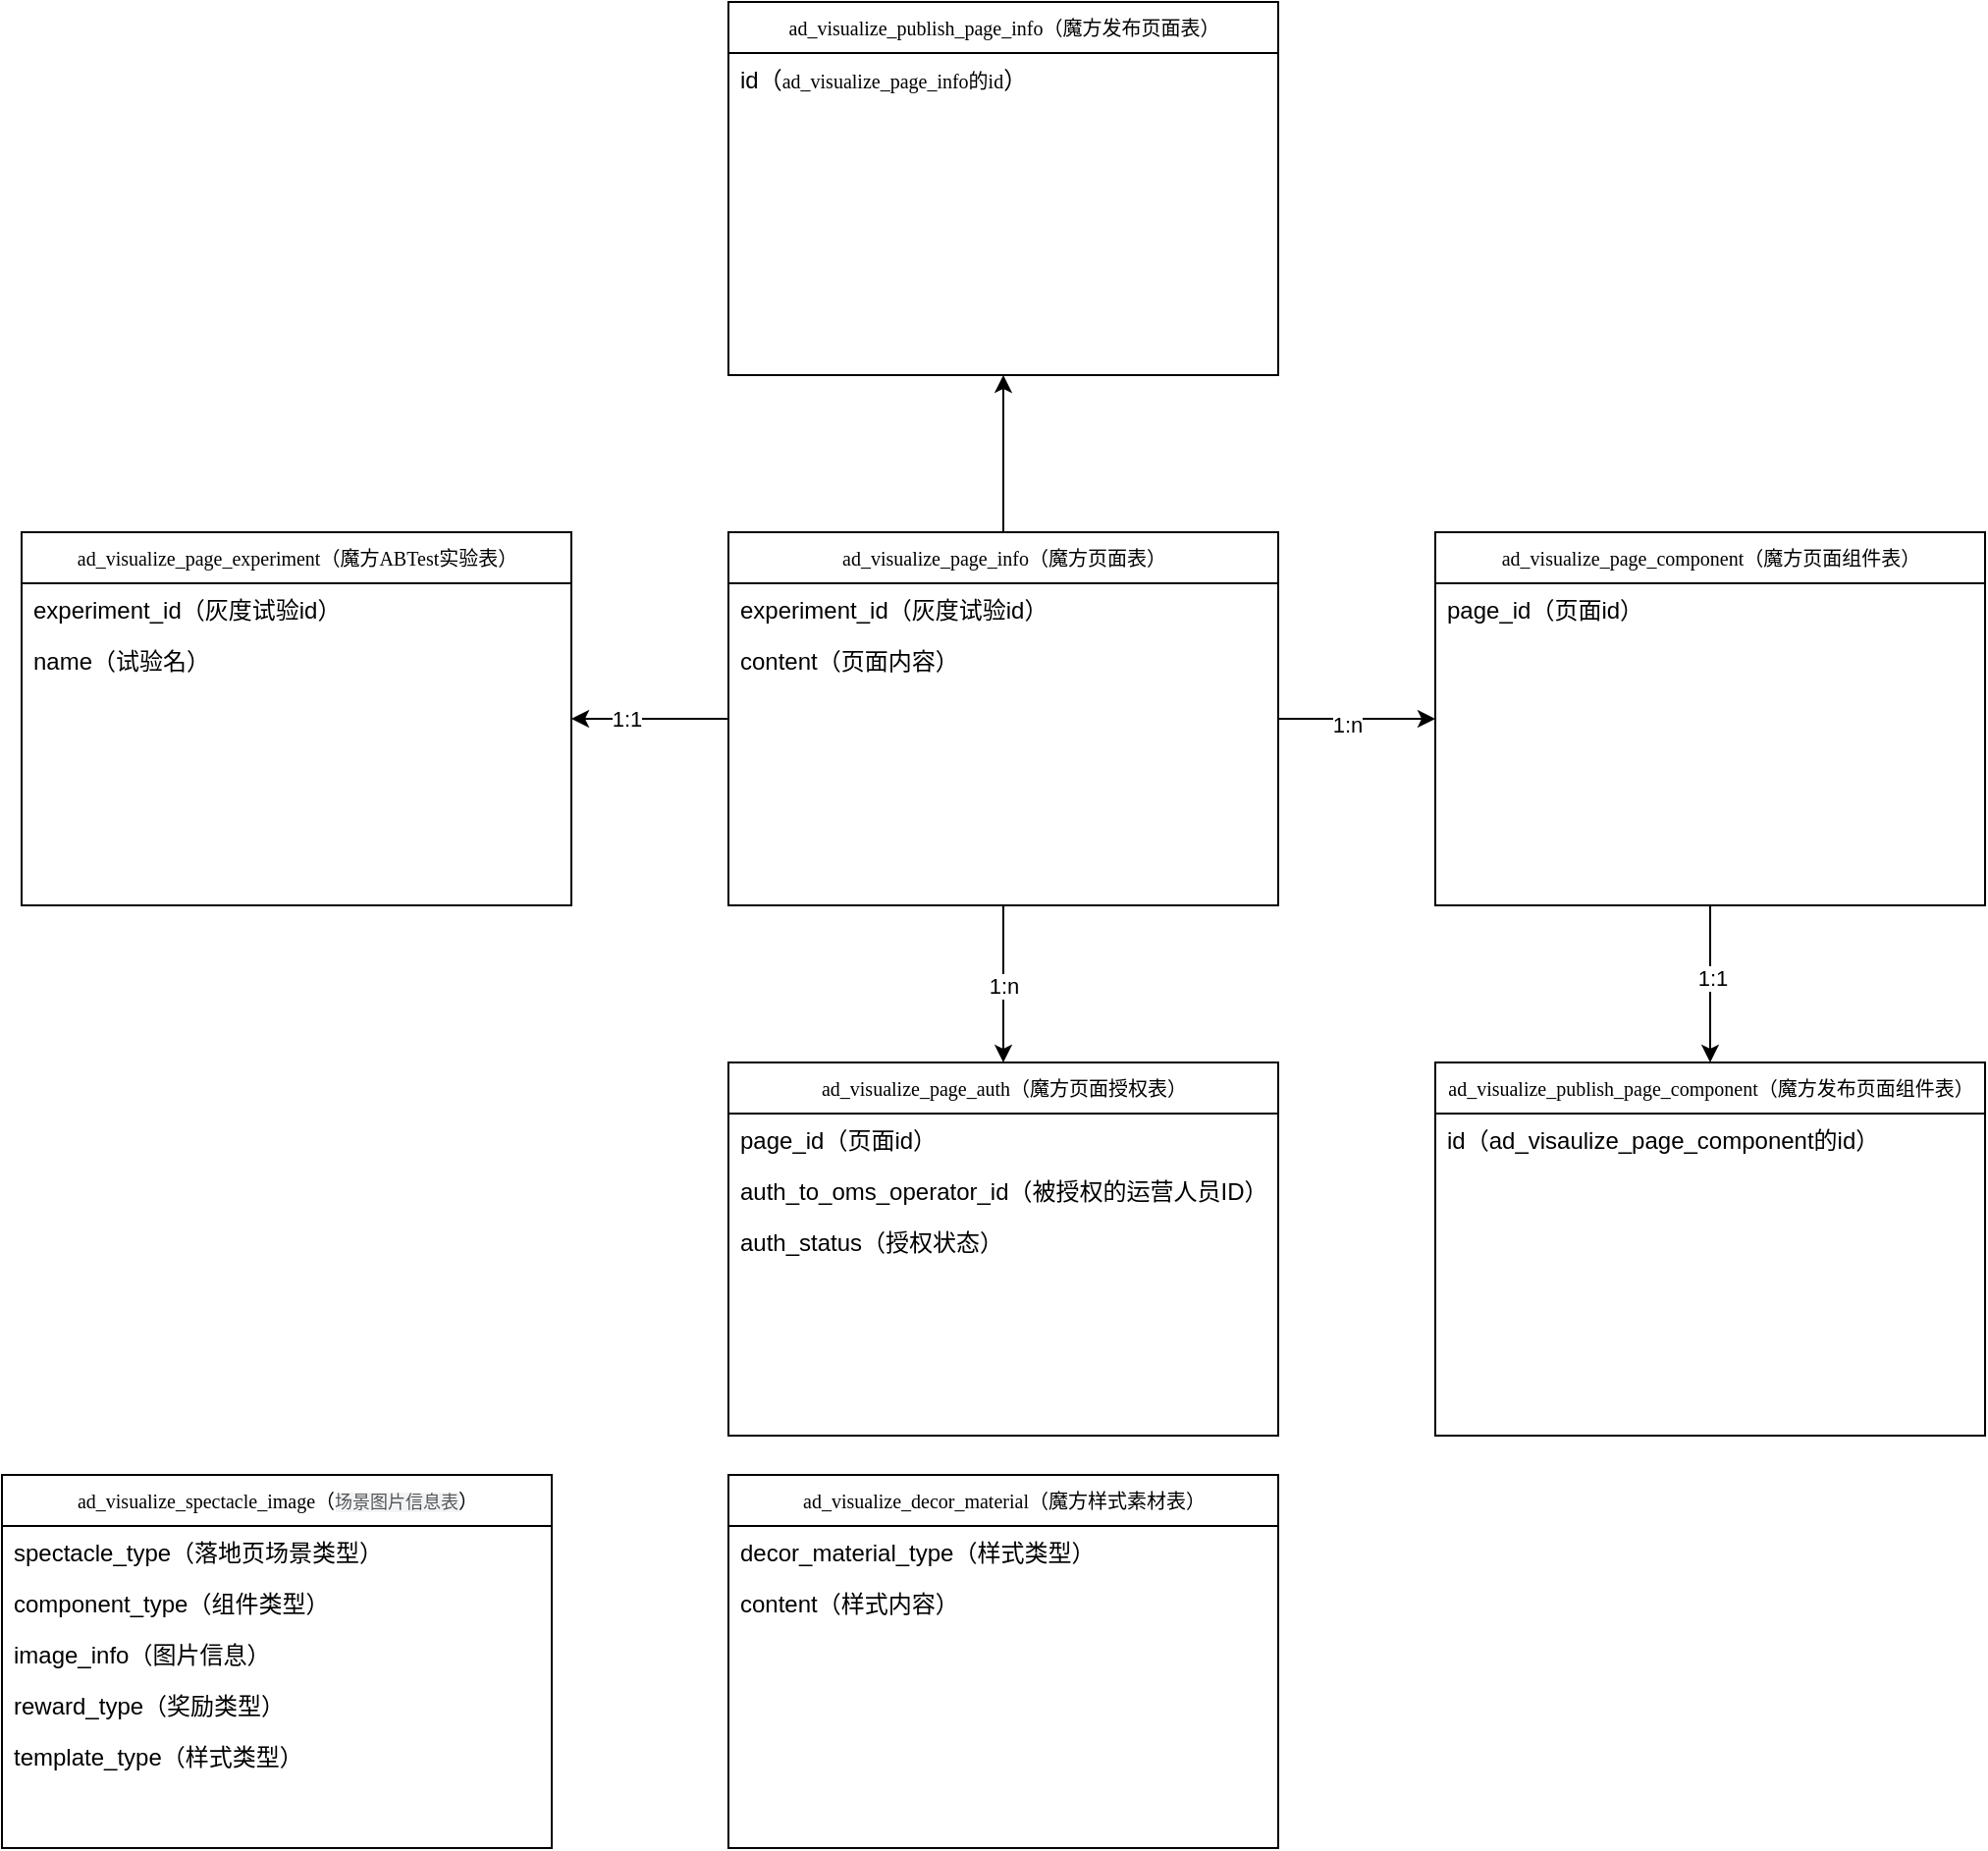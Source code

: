 <mxfile version="14.6.11" type="github">
  <diagram name="Page-1" id="c4acf3e9-155e-7222-9cf6-157b1a14988f">
    <mxGraphModel dx="2698" dy="2073" grid="1" gridSize="10" guides="1" tooltips="1" connect="1" arrows="1" fold="1" page="1" pageScale="1" pageWidth="850" pageHeight="1100" background="#ffffff" math="0" shadow="0">
      <root>
        <mxCell id="0" />
        <mxCell id="1" parent="0" />
        <mxCell id="A4AHGjfi9aMV04wvf9Sm-22" value="" style="edgeStyle=orthogonalEdgeStyle;rounded=0;orthogonalLoop=1;jettySize=auto;html=1;" edge="1" parent="1" source="17acba5748e5396b-20" target="A4AHGjfi9aMV04wvf9Sm-18">
          <mxGeometry relative="1" as="geometry" />
        </mxCell>
        <mxCell id="A4AHGjfi9aMV04wvf9Sm-23" value="1:n" style="edgeLabel;html=1;align=center;verticalAlign=middle;resizable=0;points=[];" vertex="1" connectable="0" parent="A4AHGjfi9aMV04wvf9Sm-22">
          <mxGeometry x="0.025" y="3" relative="1" as="geometry">
            <mxPoint x="-3" as="offset" />
          </mxGeometry>
        </mxCell>
        <mxCell id="A4AHGjfi9aMV04wvf9Sm-28" value="" style="edgeStyle=orthogonalEdgeStyle;rounded=0;orthogonalLoop=1;jettySize=auto;html=1;" edge="1" parent="1" source="17acba5748e5396b-20" target="A4AHGjfi9aMV04wvf9Sm-24">
          <mxGeometry relative="1" as="geometry" />
        </mxCell>
        <mxCell id="A4AHGjfi9aMV04wvf9Sm-34" value="1:n" style="edgeLabel;html=1;align=center;verticalAlign=middle;resizable=0;points=[];" vertex="1" connectable="0" parent="A4AHGjfi9aMV04wvf9Sm-28">
          <mxGeometry x="-0.125" y="-3" relative="1" as="geometry">
            <mxPoint as="offset" />
          </mxGeometry>
        </mxCell>
        <mxCell id="A4AHGjfi9aMV04wvf9Sm-33" value="" style="edgeStyle=orthogonalEdgeStyle;rounded=0;orthogonalLoop=1;jettySize=auto;html=1;" edge="1" parent="1" source="17acba5748e5396b-20" target="A4AHGjfi9aMV04wvf9Sm-29">
          <mxGeometry relative="1" as="geometry" />
        </mxCell>
        <mxCell id="A4AHGjfi9aMV04wvf9Sm-35" value="1:1" style="edgeLabel;html=1;align=center;verticalAlign=middle;resizable=0;points=[];" vertex="1" connectable="0" parent="A4AHGjfi9aMV04wvf9Sm-33">
          <mxGeometry x="0.3" relative="1" as="geometry">
            <mxPoint as="offset" />
          </mxGeometry>
        </mxCell>
        <mxCell id="A4AHGjfi9aMV04wvf9Sm-40" value="" style="edgeStyle=orthogonalEdgeStyle;rounded=0;orthogonalLoop=1;jettySize=auto;html=1;" edge="1" parent="1" source="17acba5748e5396b-20" target="A4AHGjfi9aMV04wvf9Sm-36">
          <mxGeometry relative="1" as="geometry" />
        </mxCell>
        <mxCell id="17acba5748e5396b-20" value="ad_visualize_page_info（魔方页面表）" style="swimlane;html=1;fontStyle=0;childLayout=stackLayout;horizontal=1;startSize=26;fillColor=none;horizontalStack=0;resizeParent=1;resizeLast=0;collapsible=1;marginBottom=0;swimlaneFillColor=#ffffff;rounded=0;shadow=0;comic=0;labelBackgroundColor=none;strokeWidth=1;fontFamily=Verdana;fontSize=10;align=center;" parent="1" vertex="1">
          <mxGeometry x="200" y="130" width="280" height="190" as="geometry" />
        </mxCell>
        <mxCell id="17acba5748e5396b-21" value="experiment_id（灰度试验id）" style="text;html=1;strokeColor=none;fillColor=none;align=left;verticalAlign=top;spacingLeft=4;spacingRight=4;whiteSpace=wrap;overflow=hidden;rotatable=0;points=[[0,0.5],[1,0.5]];portConstraint=eastwest;" parent="17acba5748e5396b-20" vertex="1">
          <mxGeometry y="26" width="280" height="26" as="geometry" />
        </mxCell>
        <mxCell id="17acba5748e5396b-26" value="content（页面内容）" style="text;html=1;strokeColor=none;fillColor=none;align=left;verticalAlign=top;spacingLeft=4;spacingRight=4;whiteSpace=wrap;overflow=hidden;rotatable=0;points=[[0,0.5],[1,0.5]];portConstraint=eastwest;" parent="17acba5748e5396b-20" vertex="1">
          <mxGeometry y="52" width="280" height="26" as="geometry" />
        </mxCell>
        <mxCell id="A4AHGjfi9aMV04wvf9Sm-18" value="ad_visualize_page_auth（魔方页面授权表）" style="swimlane;html=1;fontStyle=0;childLayout=stackLayout;horizontal=1;startSize=26;fillColor=none;horizontalStack=0;resizeParent=1;resizeLast=0;collapsible=1;marginBottom=0;swimlaneFillColor=#ffffff;rounded=0;shadow=0;comic=0;labelBackgroundColor=none;strokeWidth=1;fontFamily=Verdana;fontSize=10;align=center;" vertex="1" parent="1">
          <mxGeometry x="200" y="400" width="280" height="190" as="geometry" />
        </mxCell>
        <mxCell id="A4AHGjfi9aMV04wvf9Sm-19" value="page_id（页面id）" style="text;html=1;strokeColor=none;fillColor=none;align=left;verticalAlign=top;spacingLeft=4;spacingRight=4;whiteSpace=wrap;overflow=hidden;rotatable=0;points=[[0,0.5],[1,0.5]];portConstraint=eastwest;" vertex="1" parent="A4AHGjfi9aMV04wvf9Sm-18">
          <mxGeometry y="26" width="280" height="26" as="geometry" />
        </mxCell>
        <mxCell id="A4AHGjfi9aMV04wvf9Sm-20" value="auth_to_oms_operator_id（被授权的运营人员ID）" style="text;html=1;strokeColor=none;fillColor=none;align=left;verticalAlign=top;spacingLeft=4;spacingRight=4;whiteSpace=wrap;overflow=hidden;rotatable=0;points=[[0,0.5],[1,0.5]];portConstraint=eastwest;" vertex="1" parent="A4AHGjfi9aMV04wvf9Sm-18">
          <mxGeometry y="52" width="280" height="26" as="geometry" />
        </mxCell>
        <mxCell id="A4AHGjfi9aMV04wvf9Sm-21" value="auth_status（授权状态）" style="text;html=1;strokeColor=none;fillColor=none;align=left;verticalAlign=top;spacingLeft=4;spacingRight=4;whiteSpace=wrap;overflow=hidden;rotatable=0;points=[[0,0.5],[1,0.5]];portConstraint=eastwest;" vertex="1" parent="A4AHGjfi9aMV04wvf9Sm-18">
          <mxGeometry y="78" width="280" height="26" as="geometry" />
        </mxCell>
        <mxCell id="A4AHGjfi9aMV04wvf9Sm-45" value="" style="edgeStyle=orthogonalEdgeStyle;rounded=0;orthogonalLoop=1;jettySize=auto;html=1;" edge="1" parent="1" source="A4AHGjfi9aMV04wvf9Sm-24" target="A4AHGjfi9aMV04wvf9Sm-41">
          <mxGeometry relative="1" as="geometry" />
        </mxCell>
        <mxCell id="A4AHGjfi9aMV04wvf9Sm-46" value="1:1" style="edgeLabel;html=1;align=center;verticalAlign=middle;resizable=0;points=[];" vertex="1" connectable="0" parent="A4AHGjfi9aMV04wvf9Sm-45">
          <mxGeometry x="-0.075" y="1" relative="1" as="geometry">
            <mxPoint as="offset" />
          </mxGeometry>
        </mxCell>
        <mxCell id="A4AHGjfi9aMV04wvf9Sm-24" value="ad_visualize_page_component（魔方页面组件表）" style="swimlane;html=1;fontStyle=0;childLayout=stackLayout;horizontal=1;startSize=26;fillColor=none;horizontalStack=0;resizeParent=1;resizeLast=0;collapsible=1;marginBottom=0;swimlaneFillColor=#ffffff;rounded=0;shadow=0;comic=0;labelBackgroundColor=none;strokeWidth=1;fontFamily=Verdana;fontSize=10;align=center;" vertex="1" parent="1">
          <mxGeometry x="560" y="130" width="280" height="190" as="geometry" />
        </mxCell>
        <mxCell id="A4AHGjfi9aMV04wvf9Sm-25" value="page_id（页面id）" style="text;html=1;strokeColor=none;fillColor=none;align=left;verticalAlign=top;spacingLeft=4;spacingRight=4;whiteSpace=wrap;overflow=hidden;rotatable=0;points=[[0,0.5],[1,0.5]];portConstraint=eastwest;" vertex="1" parent="A4AHGjfi9aMV04wvf9Sm-24">
          <mxGeometry y="26" width="280" height="26" as="geometry" />
        </mxCell>
        <mxCell id="A4AHGjfi9aMV04wvf9Sm-29" value="ad_visualize_page_experiment（魔方ABTest实验表）" style="swimlane;html=1;fontStyle=0;childLayout=stackLayout;horizontal=1;startSize=26;fillColor=none;horizontalStack=0;resizeParent=1;resizeLast=0;collapsible=1;marginBottom=0;swimlaneFillColor=#ffffff;rounded=0;shadow=0;comic=0;labelBackgroundColor=none;strokeWidth=1;fontFamily=Verdana;fontSize=10;align=center;" vertex="1" parent="1">
          <mxGeometry x="-160" y="130" width="280" height="190" as="geometry" />
        </mxCell>
        <mxCell id="A4AHGjfi9aMV04wvf9Sm-30" value="experiment_id（灰度试验id）" style="text;html=1;strokeColor=none;fillColor=none;align=left;verticalAlign=top;spacingLeft=4;spacingRight=4;whiteSpace=wrap;overflow=hidden;rotatable=0;points=[[0,0.5],[1,0.5]];portConstraint=eastwest;" vertex="1" parent="A4AHGjfi9aMV04wvf9Sm-29">
          <mxGeometry y="26" width="280" height="26" as="geometry" />
        </mxCell>
        <mxCell id="A4AHGjfi9aMV04wvf9Sm-31" value="name（试验名）" style="text;html=1;strokeColor=none;fillColor=none;align=left;verticalAlign=top;spacingLeft=4;spacingRight=4;whiteSpace=wrap;overflow=hidden;rotatable=0;points=[[0,0.5],[1,0.5]];portConstraint=eastwest;" vertex="1" parent="A4AHGjfi9aMV04wvf9Sm-29">
          <mxGeometry y="52" width="280" height="26" as="geometry" />
        </mxCell>
        <mxCell id="A4AHGjfi9aMV04wvf9Sm-36" value="ad_visualize_publish_page_info（魔方发布页面表）" style="swimlane;html=1;fontStyle=0;childLayout=stackLayout;horizontal=1;startSize=26;fillColor=none;horizontalStack=0;resizeParent=1;resizeLast=0;collapsible=1;marginBottom=0;swimlaneFillColor=#ffffff;rounded=0;shadow=0;comic=0;labelBackgroundColor=none;strokeWidth=1;fontFamily=Verdana;fontSize=10;align=center;" vertex="1" parent="1">
          <mxGeometry x="200" y="-140" width="280" height="190" as="geometry" />
        </mxCell>
        <mxCell id="A4AHGjfi9aMV04wvf9Sm-37" value="id（&lt;span style=&quot;font-family: &amp;#34;verdana&amp;#34; ; font-size: 10px ; text-align: center&quot;&gt;ad_visualize_page_info的id&lt;/span&gt;）" style="text;html=1;strokeColor=none;fillColor=none;align=left;verticalAlign=top;spacingLeft=4;spacingRight=4;whiteSpace=wrap;overflow=hidden;rotatable=0;points=[[0,0.5],[1,0.5]];portConstraint=eastwest;" vertex="1" parent="A4AHGjfi9aMV04wvf9Sm-36">
          <mxGeometry y="26" width="280" height="26" as="geometry" />
        </mxCell>
        <mxCell id="A4AHGjfi9aMV04wvf9Sm-41" value="ad_visualize_publish_page_component（魔方发布页面组件表）" style="swimlane;html=1;fontStyle=0;childLayout=stackLayout;horizontal=1;startSize=26;fillColor=none;horizontalStack=0;resizeParent=1;resizeLast=0;collapsible=1;marginBottom=0;swimlaneFillColor=#ffffff;rounded=0;shadow=0;comic=0;labelBackgroundColor=none;strokeWidth=1;fontFamily=Verdana;fontSize=10;align=center;" vertex="1" parent="1">
          <mxGeometry x="560" y="400" width="280" height="190" as="geometry" />
        </mxCell>
        <mxCell id="A4AHGjfi9aMV04wvf9Sm-42" value="id（ad_visaulize_page_component的id）" style="text;html=1;strokeColor=none;fillColor=none;align=left;verticalAlign=top;spacingLeft=4;spacingRight=4;whiteSpace=wrap;overflow=hidden;rotatable=0;points=[[0,0.5],[1,0.5]];portConstraint=eastwest;" vertex="1" parent="A4AHGjfi9aMV04wvf9Sm-41">
          <mxGeometry y="26" width="280" height="26" as="geometry" />
        </mxCell>
        <mxCell id="A4AHGjfi9aMV04wvf9Sm-47" value="ad_visualize_spectacle_image（&lt;span style=&quot;background-color: rgb(242 , 244 , 245) ; color: rgba(0 , 0 , 0 , 0.65) ; font-family: , &amp;#34;consolas&amp;#34; , &amp;#34;liberation mono&amp;#34; , &amp;#34;menlo&amp;#34; , &amp;#34;courier&amp;#34; , monospace ; font-size: 0.9em&quot;&gt;场景图片信息表&lt;/span&gt;&lt;span&gt;）&lt;/span&gt;" style="swimlane;html=1;fontStyle=0;childLayout=stackLayout;horizontal=1;startSize=26;fillColor=none;horizontalStack=0;resizeParent=1;resizeLast=0;collapsible=1;marginBottom=0;swimlaneFillColor=#ffffff;rounded=0;shadow=0;comic=0;labelBackgroundColor=none;strokeWidth=1;fontFamily=Verdana;fontSize=10;align=center;" vertex="1" parent="1">
          <mxGeometry x="-170" y="610" width="280" height="190" as="geometry" />
        </mxCell>
        <mxCell id="A4AHGjfi9aMV04wvf9Sm-48" value="spectacle_type（落地页场景类型）" style="text;html=1;strokeColor=none;fillColor=none;align=left;verticalAlign=top;spacingLeft=4;spacingRight=4;whiteSpace=wrap;overflow=hidden;rotatable=0;points=[[0,0.5],[1,0.5]];portConstraint=eastwest;" vertex="1" parent="A4AHGjfi9aMV04wvf9Sm-47">
          <mxGeometry y="26" width="280" height="26" as="geometry" />
        </mxCell>
        <mxCell id="A4AHGjfi9aMV04wvf9Sm-49" value="component_type（组件类型）" style="text;html=1;strokeColor=none;fillColor=none;align=left;verticalAlign=top;spacingLeft=4;spacingRight=4;whiteSpace=wrap;overflow=hidden;rotatable=0;points=[[0,0.5],[1,0.5]];portConstraint=eastwest;" vertex="1" parent="A4AHGjfi9aMV04wvf9Sm-47">
          <mxGeometry y="52" width="280" height="26" as="geometry" />
        </mxCell>
        <mxCell id="A4AHGjfi9aMV04wvf9Sm-50" value="image_info（图片信息）" style="text;html=1;strokeColor=none;fillColor=none;align=left;verticalAlign=top;spacingLeft=4;spacingRight=4;whiteSpace=wrap;overflow=hidden;rotatable=0;points=[[0,0.5],[1,0.5]];portConstraint=eastwest;" vertex="1" parent="A4AHGjfi9aMV04wvf9Sm-47">
          <mxGeometry y="78" width="280" height="26" as="geometry" />
        </mxCell>
        <mxCell id="A4AHGjfi9aMV04wvf9Sm-55" value="reward_type（奖励类型）" style="text;html=1;strokeColor=none;fillColor=none;align=left;verticalAlign=top;spacingLeft=4;spacingRight=4;whiteSpace=wrap;overflow=hidden;rotatable=0;points=[[0,0.5],[1,0.5]];portConstraint=eastwest;" vertex="1" parent="A4AHGjfi9aMV04wvf9Sm-47">
          <mxGeometry y="104" width="280" height="26" as="geometry" />
        </mxCell>
        <mxCell id="A4AHGjfi9aMV04wvf9Sm-56" value="template_type（样式类型）" style="text;html=1;strokeColor=none;fillColor=none;align=left;verticalAlign=top;spacingLeft=4;spacingRight=4;whiteSpace=wrap;overflow=hidden;rotatable=0;points=[[0,0.5],[1,0.5]];portConstraint=eastwest;" vertex="1" parent="A4AHGjfi9aMV04wvf9Sm-47">
          <mxGeometry y="130" width="280" height="26" as="geometry" />
        </mxCell>
        <mxCell id="A4AHGjfi9aMV04wvf9Sm-51" value="&lt;span style=&quot;font-size: 10px&quot;&gt;ad_visualize_decor_material（魔方样式素材表&lt;/span&gt;&lt;span style=&quot;font-size: 10px&quot;&gt;）&lt;/span&gt;" style="swimlane;html=1;fontStyle=0;childLayout=stackLayout;horizontal=1;startSize=26;fillColor=none;horizontalStack=0;resizeParent=1;resizeLast=0;collapsible=1;marginBottom=0;swimlaneFillColor=#ffffff;rounded=0;shadow=0;comic=0;labelBackgroundColor=none;strokeWidth=1;fontFamily=Verdana;fontSize=10;align=center;" vertex="1" parent="1">
          <mxGeometry x="200" y="610" width="280" height="190" as="geometry" />
        </mxCell>
        <mxCell id="A4AHGjfi9aMV04wvf9Sm-52" value="decor_material_type（样式类型）" style="text;html=1;strokeColor=none;fillColor=none;align=left;verticalAlign=top;spacingLeft=4;spacingRight=4;whiteSpace=wrap;overflow=hidden;rotatable=0;points=[[0,0.5],[1,0.5]];portConstraint=eastwest;" vertex="1" parent="A4AHGjfi9aMV04wvf9Sm-51">
          <mxGeometry y="26" width="280" height="26" as="geometry" />
        </mxCell>
        <mxCell id="A4AHGjfi9aMV04wvf9Sm-53" value="content（样式内容）" style="text;html=1;strokeColor=none;fillColor=none;align=left;verticalAlign=top;spacingLeft=4;spacingRight=4;whiteSpace=wrap;overflow=hidden;rotatable=0;points=[[0,0.5],[1,0.5]];portConstraint=eastwest;" vertex="1" parent="A4AHGjfi9aMV04wvf9Sm-51">
          <mxGeometry y="52" width="280" height="26" as="geometry" />
        </mxCell>
      </root>
    </mxGraphModel>
  </diagram>
</mxfile>
